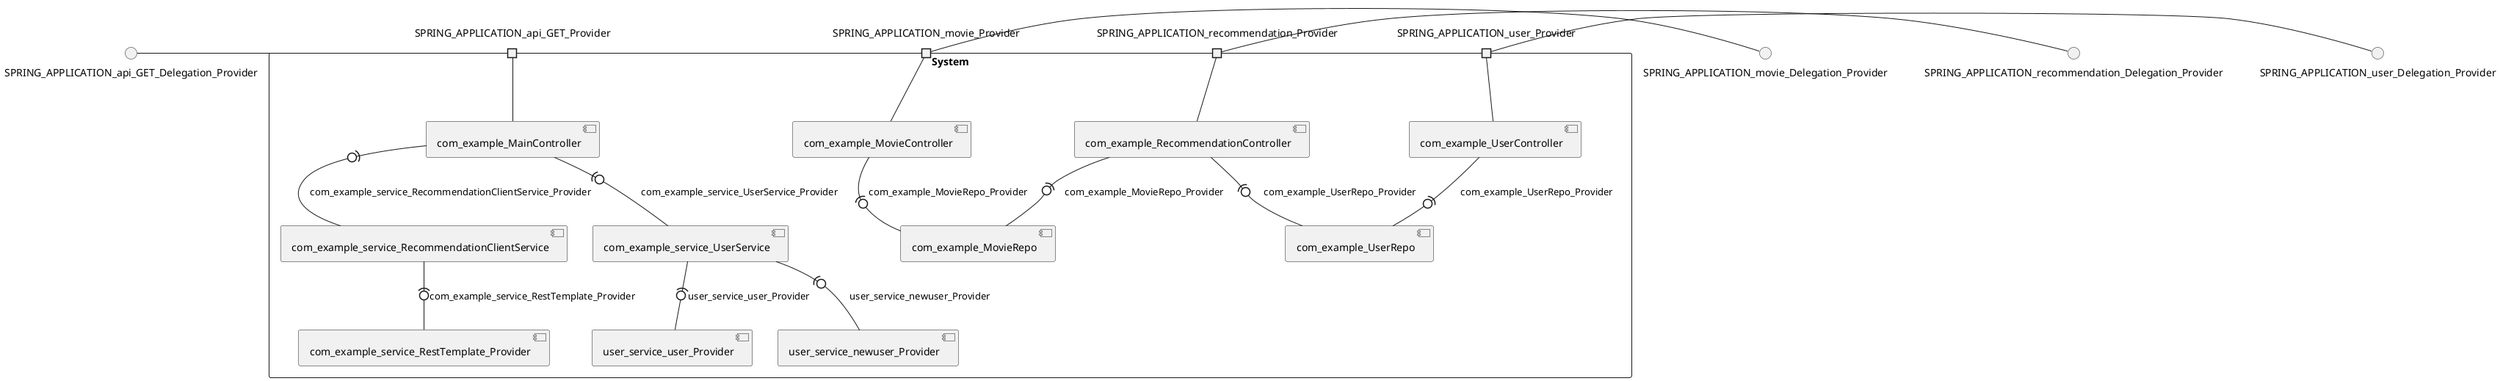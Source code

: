@startuml
skinparam fixCircleLabelOverlapping true
skinparam componentStyle uml2
() SPRING_APPLICATION_api_GET_Delegation_Provider
() SPRING_APPLICATION_movie_Delegation_Provider
() SPRING_APPLICATION_recommendation_Delegation_Provider
() SPRING_APPLICATION_user_Delegation_Provider
rectangle System {
[com_example_MainController] [[mdeket-spring-cloud-movie-recommendation.repository#_iq-AIN9MEe6jRL1Mqjd9Pg]]
[com_example_MovieController] [[mdeket-spring-cloud-movie-recommendation.repository#_iq-AIN9MEe6jRL1Mqjd9Pg]]
[com_example_MovieRepo] [[mdeket-spring-cloud-movie-recommendation.repository#_iq-AIN9MEe6jRL1Mqjd9Pg]]
[com_example_RecommendationController] [[mdeket-spring-cloud-movie-recommendation.repository#_iq-AIN9MEe6jRL1Mqjd9Pg]]
[com_example_UserController] [[mdeket-spring-cloud-movie-recommendation.repository#_iq-AIN9MEe6jRL1Mqjd9Pg]]
[com_example_UserRepo] [[mdeket-spring-cloud-movie-recommendation.repository#_iq-AIN9MEe6jRL1Mqjd9Pg]]
[com_example_service_RecommendationClientService] [[mdeket-spring-cloud-movie-recommendation.repository#_iq-AIN9MEe6jRL1Mqjd9Pg]]
[com_example_service_RestTemplate_Provider] [[mdeket-spring-cloud-movie-recommendation.repository#_iq-AIN9MEe6jRL1Mqjd9Pg]]
[com_example_service_UserService] [[mdeket-spring-cloud-movie-recommendation.repository#_iq-AIN9MEe6jRL1Mqjd9Pg]]
[user_service_newuser_Provider] [[mdeket-spring-cloud-movie-recommendation.repository#_iq-AIN9MEe6jRL1Mqjd9Pg]]
[user_service_user_Provider] [[mdeket-spring-cloud-movie-recommendation.repository#_iq-AIN9MEe6jRL1Mqjd9Pg]]
port SPRING_APPLICATION_api_GET_Provider
SPRING_APPLICATION_api_GET_Delegation_Provider - SPRING_APPLICATION_api_GET_Provider
SPRING_APPLICATION_api_GET_Provider - [com_example_MainController]
port SPRING_APPLICATION_movie_Provider
SPRING_APPLICATION_movie_Delegation_Provider - SPRING_APPLICATION_movie_Provider
SPRING_APPLICATION_movie_Provider - [com_example_MovieController]
port SPRING_APPLICATION_recommendation_Provider
SPRING_APPLICATION_recommendation_Delegation_Provider - SPRING_APPLICATION_recommendation_Provider
SPRING_APPLICATION_recommendation_Provider - [com_example_RecommendationController]
port SPRING_APPLICATION_user_Provider
SPRING_APPLICATION_user_Delegation_Provider - SPRING_APPLICATION_user_Provider
SPRING_APPLICATION_user_Provider - [com_example_UserController]
[com_example_MovieController] -(0- [com_example_MovieRepo] : com_example_MovieRepo_Provider
[com_example_RecommendationController] -(0- [com_example_MovieRepo] : com_example_MovieRepo_Provider
[com_example_UserController] -(0- [com_example_UserRepo] : com_example_UserRepo_Provider
[com_example_RecommendationController] -(0- [com_example_UserRepo] : com_example_UserRepo_Provider
[com_example_MainController] -(0- [com_example_service_RecommendationClientService] : com_example_service_RecommendationClientService_Provider
[com_example_service_RecommendationClientService] -(0- [com_example_service_RestTemplate_Provider] : com_example_service_RestTemplate_Provider
[com_example_MainController] -(0- [com_example_service_UserService] : com_example_service_UserService_Provider
[com_example_service_UserService] -(0- [user_service_newuser_Provider] : user_service_newuser_Provider
[com_example_service_UserService] -(0- [user_service_user_Provider] : user_service_user_Provider
}

@enduml
